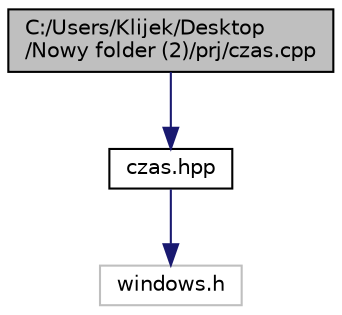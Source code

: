 digraph "C:/Users/Klijek/Desktop/Nowy folder (2)/prj/czas.cpp"
{
  edge [fontname="Helvetica",fontsize="10",labelfontname="Helvetica",labelfontsize="10"];
  node [fontname="Helvetica",fontsize="10",shape=record];
  Node1 [label="C:/Users/Klijek/Desktop\l/Nowy folder (2)/prj/czas.cpp",height=0.2,width=0.4,color="black", fillcolor="grey75", style="filled" fontcolor="black"];
  Node1 -> Node2 [color="midnightblue",fontsize="10",style="solid",fontname="Helvetica"];
  Node2 [label="czas.hpp",height=0.2,width=0.4,color="black", fillcolor="white", style="filled",URL="$czas_8hpp.html",tooltip="Definicja startTimer. "];
  Node2 -> Node3 [color="midnightblue",fontsize="10",style="solid",fontname="Helvetica"];
  Node3 [label="windows.h",height=0.2,width=0.4,color="grey75", fillcolor="white", style="filled"];
}
